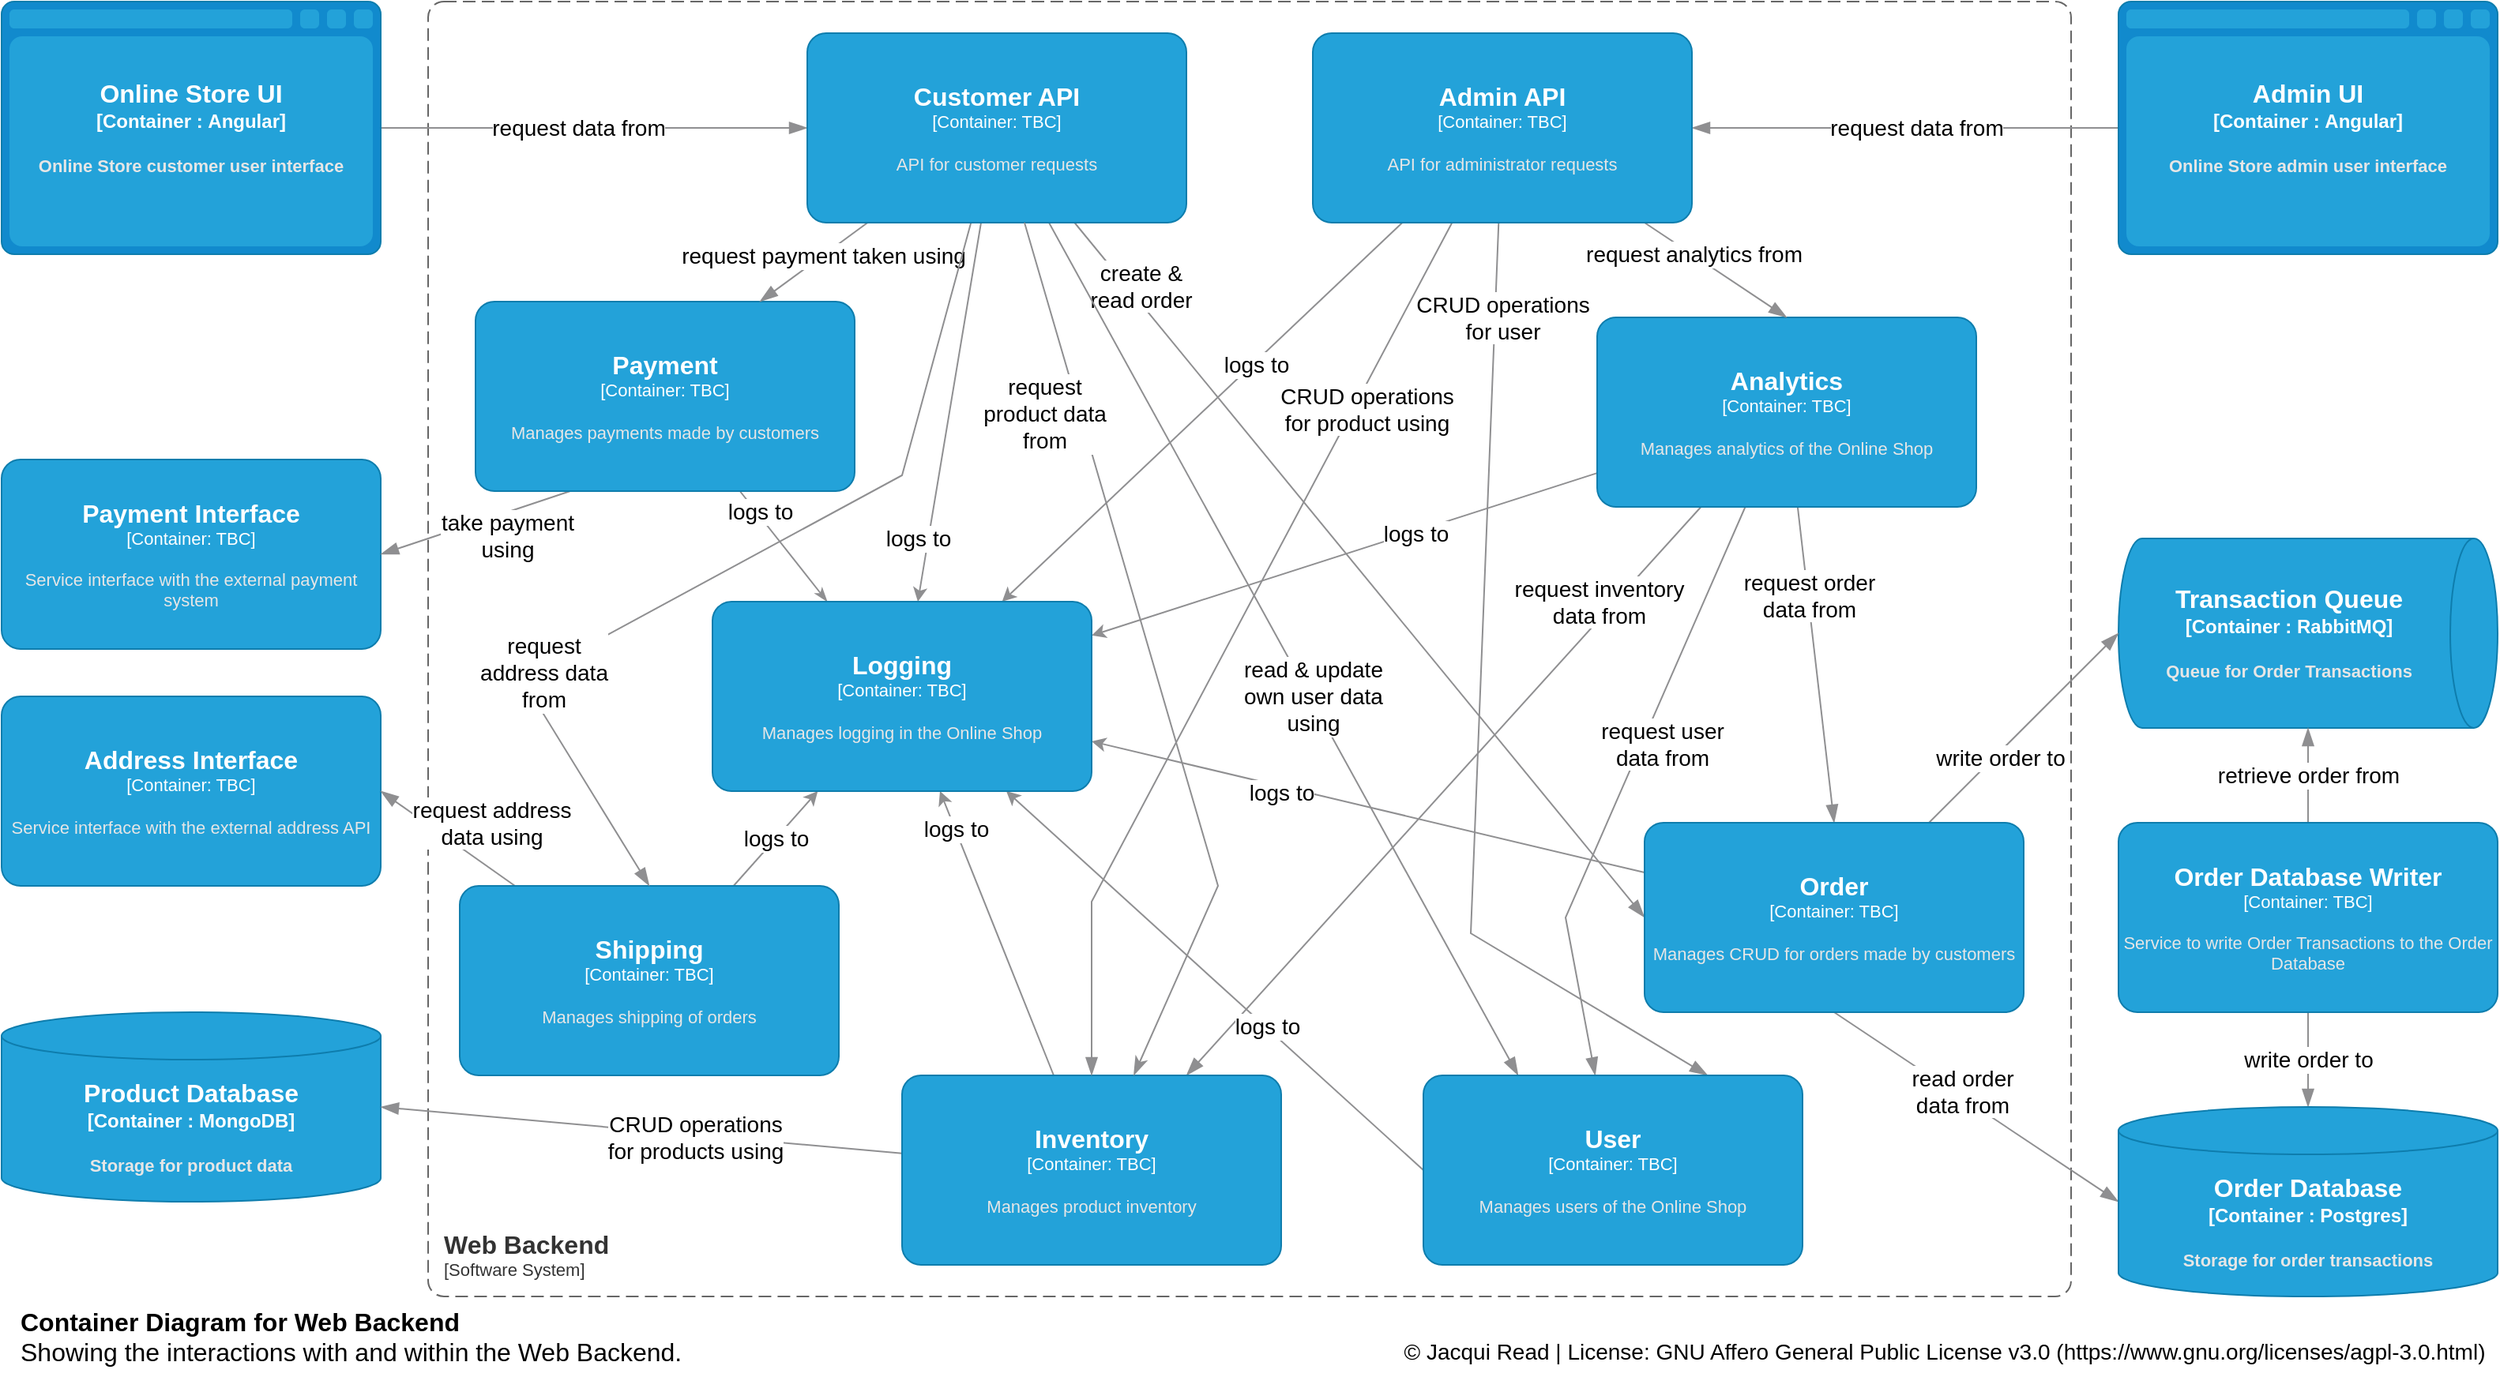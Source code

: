 <mxfile version="20.3.0" type="device"><diagram name="container - Web Backend - exercise" id="SLOW2al87qHlEmDCc-Uy"><mxGraphModel dx="2062" dy="1225" grid="1" gridSize="10" guides="1" tooltips="1" connect="1" arrows="1" fold="1" page="1" pageScale="1" pageWidth="1600" pageHeight="900" math="0" shadow="0"><root><mxCell id="LUkhbwCzKLVEFE4epUTo-0"/><mxCell id="LUkhbwCzKLVEFE4epUTo-1" parent="LUkhbwCzKLVEFE4epUTo-0"/><object placeholders="1" c4Name="Container Diagram for Web Backend" c4Type="ContainerScopeBoundary" c4Description="Showing the interactions with and within the Web Backend." label="&lt;font style=&quot;font-size: 16px&quot;&gt;&lt;b&gt;&lt;div style=&quot;text-align: left&quot;&gt;%c4Name%&lt;/div&gt;&lt;/b&gt;&lt;/font&gt;&lt;div style=&quot;text-align: left&quot;&gt;%c4Description%&lt;/div&gt;" id="LUkhbwCzKLVEFE4epUTo-2"><mxCell style="text;html=1;strokeColor=none;fillColor=none;align=left;verticalAlign=top;whiteSpace=wrap;rounded=0;metaEdit=1;allowArrows=0;resizable=1;rotatable=0;connectable=0;recursiveResize=0;expand=0;pointerEvents=0;points=[[0.25,0,0],[0.5,0,0],[0.75,0,0],[1,0.25,0],[1,0.5,0],[1,0.75,0],[0.75,1,0],[0.5,1,0],[0.25,1,0],[0,0.75,0],[0,0.5,0],[0,0.25,0]];fontSize=16;" parent="LUkhbwCzKLVEFE4epUTo-1" vertex="1"><mxGeometry x="20" y="840" width="490" height="40" as="geometry"/></mxCell></object><object placeholders="1" c4Name="Web Backend" c4Type="SystemScopeBoundary" c4Application="Software System" label="&lt;font style=&quot;font-size: 16px&quot;&gt;&lt;b&gt;&lt;div style=&quot;text-align: left&quot;&gt;%c4Name%&lt;/div&gt;&lt;/b&gt;&lt;/font&gt;&lt;div style=&quot;text-align: left&quot;&gt;[%c4Application%]&lt;/div&gt;" id="LUkhbwCzKLVEFE4epUTo-3"><mxCell style="rounded=1;fontSize=11;whiteSpace=wrap;html=1;dashed=1;arcSize=20;fillColor=none;strokeColor=#666666;fontColor=#333333;labelBackgroundColor=none;align=left;verticalAlign=bottom;labelBorderColor=none;spacingTop=0;spacing=10;dashPattern=8 4;metaEdit=1;rotatable=0;perimeter=rectanglePerimeter;noLabel=0;labelPadding=0;allowArrows=0;connectable=0;expand=0;recursiveResize=0;editable=1;pointerEvents=0;absoluteArcSize=1;points=[[0.25,0,0],[0.5,0,0],[0.75,0,0],[1,0.25,0],[1,0.5,0],[1,0.75,0],[0.75,1,0],[0.5,1,0],[0.25,1,0],[0,0.75,0],[0,0.5,0],[0,0.25,0]];" parent="LUkhbwCzKLVEFE4epUTo-1" vertex="1"><mxGeometry x="280" y="20" width="1040" height="820" as="geometry"/></mxCell></object><object placeholders="1" c4Type="Transaction Queue" c4Container="Container " c4Technology="RabbitMQ" c4Description="Queue for Order Transactions" label="&lt;font style=&quot;font-size: 16px&quot;&gt;&lt;b&gt;%c4Type%&lt;/font&gt;&lt;div&gt;[%c4Container%:&amp;nbsp;%c4Technology%]&lt;/div&gt;&lt;br&gt;&lt;div&gt;&lt;font style=&quot;font-size: 11px&quot;&gt;&lt;font color=&quot;#E6E6E6&quot;&gt;%c4Description%&lt;/font&gt;&lt;/div&gt;" id="LUkhbwCzKLVEFE4epUTo-4"><mxCell style="shape=cylinder3;size=15;direction=south;whiteSpace=wrap;html=1;boundedLbl=1;rounded=0;labelBackgroundColor=none;fillColor=#23A2D9;fontSize=12;fontColor=#ffffff;align=center;strokeColor=#0E7DAD;metaEdit=1;points=[[0.5,0,0],[1,0.25,0],[1,0.5,0],[1,0.75,0],[0.5,1,0],[0,0.75,0],[0,0.5,0],[0,0.25,0]];resizable=0;" parent="LUkhbwCzKLVEFE4epUTo-1" vertex="1"><mxGeometry x="1350" y="360" width="240" height="120" as="geometry"/></mxCell></object><mxCell id="LUkhbwCzKLVEFE4epUTo-5" style="edgeStyle=none;rounded=0;orthogonalLoop=1;jettySize=auto;html=1;entryX=0.5;entryY=0;entryDx=0;entryDy=0;entryPerimeter=0;labelBorderColor=#8F8F91;fontSize=12;fontColor=#000000;endArrow=blockThin;endFill=1;endSize=9;strokeColor=#8F8F91;" parent="LUkhbwCzKLVEFE4epUTo-1" source="LUkhbwCzKLVEFE4epUTo-9" target="LUkhbwCzKLVEFE4epUTo-58" edge="1"><mxGeometry relative="1" as="geometry"/></mxCell><mxCell id="LUkhbwCzKLVEFE4epUTo-6" value="write order to" style="edgeLabel;html=1;align=center;verticalAlign=middle;resizable=0;points=[];fontSize=14;fontColor=#000000;" parent="LUkhbwCzKLVEFE4epUTo-5" vertex="1" connectable="0"><mxGeometry x="-0.593" relative="1" as="geometry"><mxPoint y="18" as="offset"/></mxGeometry></mxCell><mxCell id="LUkhbwCzKLVEFE4epUTo-7" style="edgeStyle=none;rounded=0;orthogonalLoop=1;jettySize=auto;html=1;entryX=1;entryY=0.5;entryDx=0;entryDy=0;entryPerimeter=0;labelBorderColor=#8F8F91;fontSize=14;fontColor=#000000;endArrow=blockThin;endFill=1;endSize=9;strokeColor=#8F8F91;" parent="LUkhbwCzKLVEFE4epUTo-1" source="LUkhbwCzKLVEFE4epUTo-9" target="LUkhbwCzKLVEFE4epUTo-4" edge="1"><mxGeometry relative="1" as="geometry"/></mxCell><mxCell id="LUkhbwCzKLVEFE4epUTo-8" value="retrieve order from" style="edgeLabel;html=1;align=center;verticalAlign=middle;resizable=0;points=[];fontSize=14;fontColor=#000000;" parent="LUkhbwCzKLVEFE4epUTo-7" vertex="1" connectable="0"><mxGeometry x="-0.371" y="-1" relative="1" as="geometry"><mxPoint x="-1" y="-11" as="offset"/></mxGeometry></mxCell><object placeholders="1" c4Name="Order Database Writer" c4Type="Container" c4Technology="TBC" c4Description="Service to write Order Transactions to the Order Database" label="&lt;font style=&quot;font-size: 16px&quot;&gt;&lt;b&gt;%c4Name%&lt;/b&gt;&lt;/font&gt;&lt;div&gt;[%c4Type%: %c4Technology%]&lt;/div&gt;&lt;br&gt;&lt;div&gt;&lt;font style=&quot;font-size: 11px&quot;&gt;&lt;font color=&quot;#E6E6E6&quot;&gt;%c4Description%&lt;/font&gt;&lt;/div&gt;" id="LUkhbwCzKLVEFE4epUTo-9"><mxCell style="rounded=1;whiteSpace=wrap;html=1;fontSize=11;labelBackgroundColor=none;fillColor=#23A2D9;fontColor=#ffffff;align=center;arcSize=10;strokeColor=#0E7DAD;metaEdit=1;resizable=0;points=[[0.25,0,0],[0.5,0,0],[0.75,0,0],[1,0.25,0],[1,0.5,0],[1,0.75,0],[0.75,1,0],[0.5,1,0],[0.25,1,0],[0,0.75,0],[0,0.5,0],[0,0.25,0]];" parent="LUkhbwCzKLVEFE4epUTo-1" vertex="1"><mxGeometry x="1350" y="540" width="240" height="120" as="geometry"/></mxCell></object><object placeholders="1" c4Type="Product Database" c4Container="Container " c4Technology="MongoDB" c4Description="Storage for product data" label="&lt;font style=&quot;font-size: 16px&quot;&gt;&lt;b&gt;%c4Type%&lt;/font&gt;&lt;div&gt;[%c4Container%:&amp;nbsp;%c4Technology%]&lt;/div&gt;&lt;br&gt;&lt;div&gt;&lt;font style=&quot;font-size: 11px&quot;&gt;&lt;font color=&quot;#E6E6E6&quot;&gt;%c4Description%&lt;/font&gt;&lt;/div&gt;" id="LUkhbwCzKLVEFE4epUTo-10"><mxCell style="shape=cylinder3;size=15;whiteSpace=wrap;html=1;boundedLbl=1;rounded=0;labelBackgroundColor=none;fillColor=#23A2D9;fontSize=12;fontColor=#ffffff;align=center;strokeColor=#0E7DAD;metaEdit=1;points=[[0.5,0,0],[1,0.25,0],[1,0.5,0],[1,0.75,0],[0.5,1,0],[0,0.75,0],[0,0.5,0],[0,0.25,0]];resizable=0;" parent="LUkhbwCzKLVEFE4epUTo-1" vertex="1"><mxGeometry x="10" y="660" width="240" height="120" as="geometry"/></mxCell></object><object placeholders="1" c4Name="Payment Interface" c4Type="Container" c4Technology="TBC" c4Description="Service interface with the external payment system" label="&lt;font style=&quot;font-size: 16px&quot;&gt;&lt;b&gt;%c4Name%&lt;/b&gt;&lt;/font&gt;&lt;div&gt;[%c4Type%: %c4Technology%]&lt;/div&gt;&lt;br&gt;&lt;div&gt;&lt;font style=&quot;font-size: 11px&quot;&gt;&lt;font color=&quot;#E6E6E6&quot;&gt;%c4Description%&lt;/font&gt;&lt;/div&gt;" id="LUkhbwCzKLVEFE4epUTo-11"><mxCell style="rounded=1;whiteSpace=wrap;html=1;fontSize=11;labelBackgroundColor=none;fillColor=#23A2D9;fontColor=#ffffff;align=center;arcSize=10;strokeColor=#0E7DAD;metaEdit=1;resizable=0;points=[[0.25,0,0],[0.5,0,0],[0.75,0,0],[1,0.25,0],[1,0.5,0],[1,0.75,0],[0.75,1,0],[0.5,1,0],[0.25,1,0],[0,0.75,0],[0,0.5,0],[0,0.25,0]];" parent="LUkhbwCzKLVEFE4epUTo-1" vertex="1"><mxGeometry x="10" y="310" width="240" height="120" as="geometry"/></mxCell></object><mxCell id="LUkhbwCzKLVEFE4epUTo-12" style="rounded=0;orthogonalLoop=1;jettySize=auto;html=1;entryX=0;entryY=0.5;entryDx=0;entryDy=0;entryPerimeter=0;labelBorderColor=#8F8F91;fontSize=12;fontColor=#000000;endArrow=blockThin;endFill=1;endSize=9;strokeColor=#8F8F91;" parent="LUkhbwCzKLVEFE4epUTo-1" source="LUkhbwCzKLVEFE4epUTo-14" target="LUkhbwCzKLVEFE4epUTo-45" edge="1"><mxGeometry relative="1" as="geometry"/></mxCell><mxCell id="LUkhbwCzKLVEFE4epUTo-13" value="request data from" style="edgeLabel;html=1;align=center;verticalAlign=middle;resizable=0;points=[];fontSize=14;fontColor=#000000;" parent="LUkhbwCzKLVEFE4epUTo-12" vertex="1" connectable="0"><mxGeometry x="-0.528" relative="1" as="geometry"><mxPoint x="61" as="offset"/></mxGeometry></mxCell><object placeholders="1" c4Type="Online Store UI" c4Container="Container " c4Technology="Angular" c4Description="Online Store customer user interface" label="&lt;font style=&quot;font-size: 16px&quot;&gt;&lt;b&gt;%c4Type%&lt;/font&gt;&lt;div&gt;[%c4Container%:&amp;nbsp;%c4Technology%]&lt;/div&gt;&lt;br&gt;&lt;div&gt;&lt;font style=&quot;font-size: 11px&quot;&gt;&lt;font color=&quot;#E6E6E6&quot;&gt;%c4Description%&lt;/font&gt;&lt;/div&gt;" id="LUkhbwCzKLVEFE4epUTo-14"><mxCell style="shape=mxgraph.c4.webBrowserContainer;whiteSpace=wrap;html=1;boundedLbl=1;rounded=0;labelBackgroundColor=none;fillColor=#118ACD;fontSize=12;fontColor=#ffffff;align=center;strokeColor=#0E7DAD;metaEdit=1;points=[[0.5,0,0],[1,0.25,0],[1,0.5,0],[1,0.75,0],[0.5,1,0],[0,0.75,0],[0,0.5,0],[0,0.25,0]];resizable=0;" parent="LUkhbwCzKLVEFE4epUTo-1" vertex="1"><mxGeometry x="10" y="20" width="240" height="160" as="geometry"/></mxCell></object><mxCell id="LUkhbwCzKLVEFE4epUTo-15" style="rounded=0;orthogonalLoop=1;jettySize=auto;html=1;entryX=1;entryY=0.5;entryDx=0;entryDy=0;entryPerimeter=0;labelBorderColor=#8F8F91;fontSize=12;fontColor=#000000;endArrow=blockThin;endFill=1;endSize=9;strokeColor=#8F8F91;" parent="LUkhbwCzKLVEFE4epUTo-1" source="LUkhbwCzKLVEFE4epUTo-17" target="LUkhbwCzKLVEFE4epUTo-52" edge="1"><mxGeometry relative="1" as="geometry"/></mxCell><mxCell id="LUkhbwCzKLVEFE4epUTo-16" value="request data from" style="edgeLabel;html=1;align=center;verticalAlign=middle;resizable=0;points=[];fontSize=14;fontColor=#000000;" parent="LUkhbwCzKLVEFE4epUTo-15" vertex="1" connectable="0"><mxGeometry x="0.453" relative="1" as="geometry"><mxPoint x="68" as="offset"/></mxGeometry></mxCell><object placeholders="1" c4Type="Admin UI" c4Container="Container " c4Technology="Angular" c4Description="Online Store admin user interface" label="&lt;font style=&quot;font-size: 16px&quot;&gt;&lt;b&gt;%c4Type%&lt;/font&gt;&lt;div&gt;[%c4Container%:&amp;nbsp;%c4Technology%]&lt;/div&gt;&lt;br&gt;&lt;div&gt;&lt;font style=&quot;font-size: 11px&quot;&gt;&lt;font color=&quot;#E6E6E6&quot;&gt;%c4Description%&lt;/font&gt;&lt;/div&gt;" id="LUkhbwCzKLVEFE4epUTo-17"><mxCell style="shape=mxgraph.c4.webBrowserContainer;whiteSpace=wrap;html=1;boundedLbl=1;rounded=0;labelBackgroundColor=none;fillColor=#118ACD;fontSize=12;fontColor=#ffffff;align=center;strokeColor=#0E7DAD;metaEdit=1;points=[[0.5,0,0],[1,0.25,0],[1,0.5,0],[1,0.75,0],[0.5,1,0],[0,0.75,0],[0,0.5,0],[0,0.25,0]];resizable=0;" parent="LUkhbwCzKLVEFE4epUTo-1" vertex="1"><mxGeometry x="1350" y="20" width="240" height="160" as="geometry"/></mxCell></object><object placeholders="1" c4Name="Address Interface" c4Type="Container" c4Technology="TBC" c4Description="Service interface with the external address API" label="&lt;font style=&quot;font-size: 16px&quot;&gt;&lt;b&gt;%c4Name%&lt;/b&gt;&lt;/font&gt;&lt;div&gt;[%c4Type%: %c4Technology%]&lt;/div&gt;&lt;br&gt;&lt;div&gt;&lt;font style=&quot;font-size: 11px&quot;&gt;&lt;font color=&quot;#E6E6E6&quot;&gt;%c4Description%&lt;/font&gt;&lt;/div&gt;" id="LUkhbwCzKLVEFE4epUTo-18"><mxCell style="rounded=1;whiteSpace=wrap;html=1;fontSize=11;labelBackgroundColor=none;fillColor=#23A2D9;fontColor=#ffffff;align=center;arcSize=10;strokeColor=#0E7DAD;metaEdit=1;resizable=0;points=[[0.25,0,0],[0.5,0,0],[0.75,0,0],[1,0.25,0],[1,0.5,0],[1,0.75,0],[0.75,1,0],[0.5,1,0],[0.25,1,0],[0,0.75,0],[0,0.5,0],[0,0.25,0]];" parent="LUkhbwCzKLVEFE4epUTo-1" vertex="1"><mxGeometry x="10" y="460" width="240" height="120" as="geometry"/></mxCell></object><mxCell id="LUkhbwCzKLVEFE4epUTo-19" style="rounded=0;orthogonalLoop=1;jettySize=auto;html=1;entryX=1;entryY=0.5;entryDx=0;entryDy=0;entryPerimeter=0;labelBorderColor=#8F8F91;fontSize=12;fontColor=#000000;endArrow=blockThin;endFill=1;endSize=9;strokeColor=#8F8F91;exitX=0.25;exitY=1;exitDx=0;exitDy=0;exitPerimeter=0;" parent="LUkhbwCzKLVEFE4epUTo-1" source="LUkhbwCzKLVEFE4epUTo-21" target="LUkhbwCzKLVEFE4epUTo-11" edge="1"><mxGeometry relative="1" as="geometry"/></mxCell><mxCell id="LUkhbwCzKLVEFE4epUTo-20" value="take payment&lt;br&gt;using" style="edgeLabel;html=1;align=center;verticalAlign=middle;resizable=0;points=[];fontSize=14;fontColor=#000000;" parent="LUkhbwCzKLVEFE4epUTo-19" vertex="1" connectable="0"><mxGeometry x="0.36" y="-3" relative="1" as="geometry"><mxPoint x="42" y="3" as="offset"/></mxGeometry></mxCell><mxCell id="4zp_-W0TGfb5VpbpqAYF-19" style="edgeStyle=none;rounded=0;orthogonalLoop=1;jettySize=auto;html=1;strokeColor=#8F8F91;fontSize=14;endArrow=classicThin;endFill=1;" parent="LUkhbwCzKLVEFE4epUTo-1" source="LUkhbwCzKLVEFE4epUTo-21" target="4zp_-W0TGfb5VpbpqAYF-0" edge="1"><mxGeometry relative="1" as="geometry"/></mxCell><mxCell id="4zp_-W0TGfb5VpbpqAYF-20" value="logs to" style="edgeLabel;html=1;align=center;verticalAlign=middle;resizable=0;points=[];fontSize=14;" parent="4zp_-W0TGfb5VpbpqAYF-19" vertex="1" connectable="0"><mxGeometry x="-0.596" y="2" relative="1" as="geometry"><mxPoint as="offset"/></mxGeometry></mxCell><object placeholders="1" c4Name="Payment" c4Type="Container" c4Technology="TBC" c4Description="Manages payments made by customers" label="&lt;font style=&quot;font-size: 16px&quot;&gt;&lt;b&gt;%c4Name%&lt;/b&gt;&lt;/font&gt;&lt;div&gt;[%c4Type%: %c4Technology%]&lt;/div&gt;&lt;br&gt;&lt;div&gt;&lt;font style=&quot;font-size: 11px&quot;&gt;&lt;font color=&quot;#E6E6E6&quot;&gt;%c4Description%&lt;/font&gt;&lt;/div&gt;" id="LUkhbwCzKLVEFE4epUTo-21"><mxCell style="rounded=1;whiteSpace=wrap;html=1;fontSize=11;labelBackgroundColor=none;fillColor=#23A2D9;fontColor=#ffffff;align=center;arcSize=10;strokeColor=#0E7DAD;metaEdit=1;resizable=0;points=[[0.25,0,0],[0.5,0,0],[0.75,0,0],[1,0.25,0],[1,0.5,0],[1,0.75,0],[0.75,1,0],[0.5,1,0],[0.25,1,0],[0,0.75,0],[0,0.5,0],[0,0.25,0]];" parent="LUkhbwCzKLVEFE4epUTo-1" vertex="1"><mxGeometry x="310" y="210" width="240" height="120" as="geometry"/></mxCell></object><mxCell id="LUkhbwCzKLVEFE4epUTo-22" style="rounded=0;orthogonalLoop=1;jettySize=auto;html=1;entryX=1;entryY=0.5;entryDx=0;entryDy=0;entryPerimeter=0;labelBorderColor=#8F8F91;fontSize=12;fontColor=#000000;endArrow=blockThin;endFill=1;endSize=9;strokeColor=#8F8F91;" parent="LUkhbwCzKLVEFE4epUTo-1" source="LUkhbwCzKLVEFE4epUTo-24" target="LUkhbwCzKLVEFE4epUTo-18" edge="1"><mxGeometry relative="1" as="geometry"/></mxCell><mxCell id="LUkhbwCzKLVEFE4epUTo-23" value="request address&lt;br&gt;data using" style="edgeLabel;html=1;align=center;verticalAlign=middle;resizable=0;points=[];fontSize=14;fontColor=#000000;" parent="LUkhbwCzKLVEFE4epUTo-22" vertex="1" connectable="0"><mxGeometry x="0.36" y="-1" relative="1" as="geometry"><mxPoint x="42" y="1" as="offset"/></mxGeometry></mxCell><mxCell id="4zp_-W0TGfb5VpbpqAYF-5" style="edgeStyle=none;rounded=0;orthogonalLoop=1;jettySize=auto;html=1;strokeColor=#8F8F91;fontSize=14;" parent="LUkhbwCzKLVEFE4epUTo-1" source="LUkhbwCzKLVEFE4epUTo-24" target="4zp_-W0TGfb5VpbpqAYF-0" edge="1"><mxGeometry relative="1" as="geometry"/></mxCell><mxCell id="4zp_-W0TGfb5VpbpqAYF-18" value="logs to" style="edgeLabel;html=1;align=center;verticalAlign=middle;resizable=0;points=[];fontSize=14;" parent="4zp_-W0TGfb5VpbpqAYF-5" vertex="1" connectable="0"><mxGeometry x="0.528" y="-1" relative="1" as="geometry"><mxPoint x="-15" y="15" as="offset"/></mxGeometry></mxCell><object placeholders="1" c4Name="Shipping" c4Type="Container" c4Technology="TBC" c4Description="Manages shipping of orders" label="&lt;font style=&quot;font-size: 16px&quot;&gt;&lt;b&gt;%c4Name%&lt;/b&gt;&lt;/font&gt;&lt;div&gt;[%c4Type%: %c4Technology%]&lt;/div&gt;&lt;br&gt;&lt;div&gt;&lt;font style=&quot;font-size: 11px&quot;&gt;&lt;font color=&quot;#E6E6E6&quot;&gt;%c4Description%&lt;/font&gt;&lt;/div&gt;" id="LUkhbwCzKLVEFE4epUTo-24"><mxCell style="rounded=1;whiteSpace=wrap;html=1;fontSize=11;labelBackgroundColor=none;fillColor=#23A2D9;fontColor=#ffffff;align=center;arcSize=10;strokeColor=#0E7DAD;metaEdit=1;resizable=0;points=[[0.25,0,0],[0.5,0,0],[0.75,0,0],[1,0.25,0],[1,0.5,0],[1,0.75,0],[0.75,1,0],[0.5,1,0],[0.25,1,0],[0,0.75,0],[0,0.5,0],[0,0.25,0]];" parent="LUkhbwCzKLVEFE4epUTo-1" vertex="1"><mxGeometry x="300" y="580" width="240" height="120" as="geometry"/></mxCell></object><mxCell id="LUkhbwCzKLVEFE4epUTo-25" style="edgeStyle=none;rounded=0;orthogonalLoop=1;jettySize=auto;html=1;entryX=0.5;entryY=0;entryDx=0;entryDy=0;entryPerimeter=0;labelBorderColor=#8F8F91;fontSize=12;fontColor=#000000;endArrow=blockThin;endFill=1;endSize=9;strokeColor=#8F8F91;" parent="LUkhbwCzKLVEFE4epUTo-1" source="LUkhbwCzKLVEFE4epUTo-31" target="LUkhbwCzKLVEFE4epUTo-57" edge="1"><mxGeometry relative="1" as="geometry"/></mxCell><mxCell id="LUkhbwCzKLVEFE4epUTo-26" value="request order&lt;br&gt;data from" style="edgeLabel;html=1;align=center;verticalAlign=middle;resizable=0;points=[];fontSize=14;fontColor=#000000;" parent="LUkhbwCzKLVEFE4epUTo-25" vertex="1" connectable="0"><mxGeometry x="-0.443" relative="1" as="geometry"><mxPoint as="offset"/></mxGeometry></mxCell><mxCell id="LUkhbwCzKLVEFE4epUTo-27" style="edgeStyle=none;rounded=0;orthogonalLoop=1;jettySize=auto;html=1;entryX=0.75;entryY=0;entryDx=0;entryDy=0;entryPerimeter=0;labelBorderColor=#8F8F91;fontSize=12;fontColor=#000000;endArrow=blockThin;endFill=1;endSize=9;strokeColor=#8F8F91;" parent="LUkhbwCzKLVEFE4epUTo-1" source="LUkhbwCzKLVEFE4epUTo-31" target="LUkhbwCzKLVEFE4epUTo-34" edge="1"><mxGeometry relative="1" as="geometry"/></mxCell><mxCell id="LUkhbwCzKLVEFE4epUTo-28" value="request inventory&lt;br&gt;data from" style="edgeLabel;html=1;align=center;verticalAlign=middle;resizable=0;points=[];fontSize=14;fontColor=#000000;" parent="LUkhbwCzKLVEFE4epUTo-27" vertex="1" connectable="0"><mxGeometry x="-0.317" relative="1" as="geometry"><mxPoint x="46" y="-63" as="offset"/></mxGeometry></mxCell><mxCell id="LUkhbwCzKLVEFE4epUTo-29" style="edgeStyle=none;rounded=0;orthogonalLoop=1;jettySize=auto;html=1;labelBorderColor=#8F8F91;fontSize=12;fontColor=#000000;endArrow=blockThin;endFill=1;endSize=9;strokeColor=#8F8F91;" parent="LUkhbwCzKLVEFE4epUTo-1" source="LUkhbwCzKLVEFE4epUTo-31" target="LUkhbwCzKLVEFE4epUTo-59" edge="1"><mxGeometry relative="1" as="geometry"><Array as="points"><mxPoint x="1000" y="600"/></Array></mxGeometry></mxCell><mxCell id="LUkhbwCzKLVEFE4epUTo-30" value="request user&lt;br&gt;data from" style="edgeLabel;html=1;align=center;verticalAlign=middle;resizable=0;points=[];fontSize=14;fontColor=#000000;" parent="LUkhbwCzKLVEFE4epUTo-29" vertex="1" connectable="0"><mxGeometry x="-0.177" y="-2" relative="1" as="geometry"><mxPoint x="12" y="5" as="offset"/></mxGeometry></mxCell><mxCell id="4zp_-W0TGfb5VpbpqAYF-13" style="edgeStyle=none;rounded=0;orthogonalLoop=1;jettySize=auto;html=1;strokeColor=#8F8F91;fontSize=14;" parent="LUkhbwCzKLVEFE4epUTo-1" source="LUkhbwCzKLVEFE4epUTo-31" target="4zp_-W0TGfb5VpbpqAYF-0" edge="1"><mxGeometry relative="1" as="geometry"/></mxCell><mxCell id="4zp_-W0TGfb5VpbpqAYF-14" value="logs to" style="edgeLabel;html=1;align=center;verticalAlign=middle;resizable=0;points=[];fontSize=14;" parent="4zp_-W0TGfb5VpbpqAYF-13" vertex="1" connectable="0"><mxGeometry x="-0.278" y="1" relative="1" as="geometry"><mxPoint as="offset"/></mxGeometry></mxCell><object placeholders="1" c4Name="Analytics" c4Type="Container" c4Technology="TBC" c4Description="Manages analytics of the Online Shop" label="&lt;font style=&quot;font-size: 16px&quot;&gt;&lt;b&gt;%c4Name%&lt;/b&gt;&lt;/font&gt;&lt;div&gt;[%c4Type%: %c4Technology%]&lt;/div&gt;&lt;br&gt;&lt;div&gt;&lt;font style=&quot;font-size: 11px&quot;&gt;&lt;font color=&quot;#E6E6E6&quot;&gt;%c4Description%&lt;/font&gt;&lt;/div&gt;" id="LUkhbwCzKLVEFE4epUTo-31"><mxCell style="rounded=1;whiteSpace=wrap;html=1;fontSize=11;labelBackgroundColor=none;fillColor=#23A2D9;fontColor=#ffffff;align=center;arcSize=10;strokeColor=#0E7DAD;metaEdit=1;resizable=0;points=[[0.25,0,0],[0.5,0,0],[0.75,0,0],[1,0.25,0],[1,0.5,0],[1,0.75,0],[0.75,1,0],[0.5,1,0],[0.25,1,0],[0,0.75,0],[0,0.5,0],[0,0.25,0]];" parent="LUkhbwCzKLVEFE4epUTo-1" vertex="1"><mxGeometry x="1020" y="220" width="240" height="120" as="geometry"/></mxCell></object><mxCell id="LUkhbwCzKLVEFE4epUTo-32" style="edgeStyle=none;rounded=0;orthogonalLoop=1;jettySize=auto;html=1;entryX=1;entryY=0.5;entryDx=0;entryDy=0;entryPerimeter=0;labelBorderColor=#8F8F91;fontSize=12;fontColor=#000000;endArrow=blockThin;endFill=1;endSize=9;strokeColor=#8F8F91;" parent="LUkhbwCzKLVEFE4epUTo-1" source="LUkhbwCzKLVEFE4epUTo-34" target="LUkhbwCzKLVEFE4epUTo-10" edge="1"><mxGeometry relative="1" as="geometry"/></mxCell><mxCell id="LUkhbwCzKLVEFE4epUTo-33" value="CRUD operations&lt;br&gt;for products using" style="edgeLabel;html=1;align=center;verticalAlign=middle;resizable=0;points=[];fontSize=14;fontColor=#000000;" parent="LUkhbwCzKLVEFE4epUTo-32" vertex="1" connectable="0"><mxGeometry x="-0.253" y="-2" relative="1" as="geometry"><mxPoint x="-8" y="2" as="offset"/></mxGeometry></mxCell><mxCell id="4zp_-W0TGfb5VpbpqAYF-7" style="edgeStyle=none;rounded=0;orthogonalLoop=1;jettySize=auto;html=1;strokeColor=#8F8F91;fontSize=14;" parent="LUkhbwCzKLVEFE4epUTo-1" source="LUkhbwCzKLVEFE4epUTo-34" target="4zp_-W0TGfb5VpbpqAYF-0" edge="1"><mxGeometry relative="1" as="geometry"/></mxCell><mxCell id="4zp_-W0TGfb5VpbpqAYF-8" value="logs to" style="edgeLabel;html=1;align=center;verticalAlign=middle;resizable=0;points=[];fontSize=14;" parent="4zp_-W0TGfb5VpbpqAYF-7" vertex="1" connectable="0"><mxGeometry x="0.73" y="-1" relative="1" as="geometry"><mxPoint x="-1" as="offset"/></mxGeometry></mxCell><object placeholders="1" c4Name="Inventory" c4Type="Container" c4Technology="TBC" c4Description="Manages product inventory" label="&lt;font style=&quot;font-size: 16px&quot;&gt;&lt;b&gt;%c4Name%&lt;/b&gt;&lt;/font&gt;&lt;div&gt;[%c4Type%: %c4Technology%]&lt;/div&gt;&lt;br&gt;&lt;div&gt;&lt;font style=&quot;font-size: 11px&quot;&gt;&lt;font color=&quot;#E6E6E6&quot;&gt;%c4Description%&lt;/font&gt;&lt;/div&gt;" id="LUkhbwCzKLVEFE4epUTo-34"><mxCell style="rounded=1;whiteSpace=wrap;html=1;fontSize=11;labelBackgroundColor=none;fillColor=#23A2D9;fontColor=#ffffff;align=center;arcSize=10;strokeColor=#0E7DAD;metaEdit=1;resizable=0;points=[[0.25,0,0],[0.5,0,0],[0.75,0,0],[1,0.25,0],[1,0.5,0],[1,0.75,0],[0.75,1,0],[0.5,1,0],[0.25,1,0],[0,0.75,0],[0,0.5,0],[0,0.25,0]];" parent="LUkhbwCzKLVEFE4epUTo-1" vertex="1"><mxGeometry x="580" y="700" width="240" height="120" as="geometry"/></mxCell></object><mxCell id="LUkhbwCzKLVEFE4epUTo-35" style="edgeStyle=none;rounded=0;orthogonalLoop=1;jettySize=auto;html=1;entryX=0;entryY=0.5;entryDx=0;entryDy=0;entryPerimeter=0;labelBorderColor=#8F8F91;fontSize=12;fontColor=#000000;endArrow=blockThin;endFill=1;endSize=9;strokeColor=#8F8F91;" parent="LUkhbwCzKLVEFE4epUTo-1" source="LUkhbwCzKLVEFE4epUTo-45" target="LUkhbwCzKLVEFE4epUTo-57" edge="1"><mxGeometry relative="1" as="geometry"/></mxCell><mxCell id="LUkhbwCzKLVEFE4epUTo-36" value="create &amp;amp;&lt;br&gt;read order" style="edgeLabel;html=1;align=center;verticalAlign=middle;resizable=0;points=[];fontSize=14;fontColor=#000000;" parent="LUkhbwCzKLVEFE4epUTo-35" vertex="1" connectable="0"><mxGeometry x="-0.29" relative="1" as="geometry"><mxPoint x="-87" y="-116" as="offset"/></mxGeometry></mxCell><mxCell id="LUkhbwCzKLVEFE4epUTo-37" style="edgeStyle=none;rounded=0;orthogonalLoop=1;jettySize=auto;html=1;entryX=0.75;entryY=0;entryDx=0;entryDy=0;entryPerimeter=0;labelBorderColor=#8F8F91;fontSize=12;fontColor=#000000;endArrow=blockThin;endFill=1;endSize=9;strokeColor=#8F8F91;" parent="LUkhbwCzKLVEFE4epUTo-1" source="LUkhbwCzKLVEFE4epUTo-45" target="LUkhbwCzKLVEFE4epUTo-21" edge="1"><mxGeometry relative="1" as="geometry"/></mxCell><mxCell id="LUkhbwCzKLVEFE4epUTo-38" value="request&amp;nbsp;payment&amp;nbsp;taken using" style="edgeLabel;html=1;align=center;verticalAlign=middle;resizable=0;points=[];fontSize=14;fontColor=#000000;" parent="LUkhbwCzKLVEFE4epUTo-37" vertex="1" connectable="0"><mxGeometry x="-0.389" y="-1" relative="1" as="geometry"><mxPoint x="-7" y="6" as="offset"/></mxGeometry></mxCell><mxCell id="LUkhbwCzKLVEFE4epUTo-39" style="edgeStyle=none;rounded=0;orthogonalLoop=1;jettySize=auto;html=1;entryX=0.5;entryY=0;entryDx=0;entryDy=0;entryPerimeter=0;labelBorderColor=#8F8F91;fontSize=12;fontColor=#000000;endArrow=blockThin;endFill=1;endSize=9;strokeColor=#8F8F91;" parent="LUkhbwCzKLVEFE4epUTo-1" source="LUkhbwCzKLVEFE4epUTo-45" target="LUkhbwCzKLVEFE4epUTo-24" edge="1"><mxGeometry relative="1" as="geometry"><Array as="points"><mxPoint x="580" y="320"/><mxPoint x="340" y="450"/></Array></mxGeometry></mxCell><mxCell id="LUkhbwCzKLVEFE4epUTo-40" value="request&lt;br&gt;address data&lt;br&gt;from" style="edgeLabel;html=1;align=center;verticalAlign=middle;resizable=0;points=[];fontSize=14;fontColor=#000000;" parent="LUkhbwCzKLVEFE4epUTo-39" vertex="1" connectable="0"><mxGeometry x="0.437" y="1" relative="1" as="geometry"><mxPoint as="offset"/></mxGeometry></mxCell><mxCell id="LUkhbwCzKLVEFE4epUTo-41" style="edgeStyle=none;rounded=0;orthogonalLoop=1;jettySize=auto;html=1;entryX=0.25;entryY=0;entryDx=0;entryDy=0;entryPerimeter=0;labelBorderColor=#8F8F91;fontSize=12;fontColor=#000000;endArrow=blockThin;endFill=1;endSize=9;strokeColor=#8F8F91;" parent="LUkhbwCzKLVEFE4epUTo-1" source="LUkhbwCzKLVEFE4epUTo-45" target="LUkhbwCzKLVEFE4epUTo-59" edge="1"><mxGeometry relative="1" as="geometry"/></mxCell><mxCell id="LUkhbwCzKLVEFE4epUTo-42" value="read &amp;amp; update&lt;br&gt;own user data&lt;br&gt;using" style="edgeLabel;html=1;align=center;verticalAlign=middle;resizable=0;points=[];fontSize=14;fontColor=#000000;" parent="LUkhbwCzKLVEFE4epUTo-41" vertex="1" connectable="0"><mxGeometry x="-0.432" y="1" relative="1" as="geometry"><mxPoint x="82" y="147" as="offset"/></mxGeometry></mxCell><mxCell id="4zp_-W0TGfb5VpbpqAYF-3" style="edgeStyle=none;rounded=0;orthogonalLoop=1;jettySize=auto;html=1;strokeColor=#8F8F91;fontSize=14;" parent="LUkhbwCzKLVEFE4epUTo-1" source="LUkhbwCzKLVEFE4epUTo-45" target="4zp_-W0TGfb5VpbpqAYF-0" edge="1"><mxGeometry relative="1" as="geometry"/></mxCell><mxCell id="4zp_-W0TGfb5VpbpqAYF-4" value="logs to" style="edgeLabel;html=1;align=center;verticalAlign=middle;resizable=0;points=[];fontSize=14;" parent="4zp_-W0TGfb5VpbpqAYF-3" vertex="1" connectable="0"><mxGeometry x="-0.294" relative="1" as="geometry"><mxPoint x="-26" y="115" as="offset"/></mxGeometry></mxCell><object placeholders="1" c4Name="Customer API" c4Type="Container" c4Technology="TBC" c4Description="API for customer requests" label="&lt;font style=&quot;font-size: 16px&quot;&gt;&lt;b&gt;%c4Name%&lt;/b&gt;&lt;/font&gt;&lt;div&gt;[%c4Type%: %c4Technology%]&lt;/div&gt;&lt;br&gt;&lt;div&gt;&lt;font style=&quot;font-size: 11px&quot;&gt;&lt;font color=&quot;#E6E6E6&quot;&gt;%c4Description%&lt;/font&gt;&lt;/div&gt;" id="LUkhbwCzKLVEFE4epUTo-45"><mxCell style="rounded=1;whiteSpace=wrap;html=1;fontSize=11;labelBackgroundColor=none;fillColor=#23A2D9;fontColor=#ffffff;align=center;arcSize=10;strokeColor=#0E7DAD;metaEdit=1;resizable=0;points=[[0.25,0,0],[0.5,0,0],[0.75,0,0],[1,0.25,0],[1,0.5,0],[1,0.75,0],[0.75,1,0],[0.5,1,0],[0.25,1,0],[0,0.75,0],[0,0.5,0],[0,0.25,0]];" parent="LUkhbwCzKLVEFE4epUTo-1" vertex="1"><mxGeometry x="520" y="40" width="240" height="120" as="geometry"/></mxCell></object><mxCell id="LUkhbwCzKLVEFE4epUTo-46" style="rounded=0;orthogonalLoop=1;jettySize=auto;html=1;entryX=0.5;entryY=0;entryDx=0;entryDy=0;entryPerimeter=0;labelBorderColor=#8F8F91;fontSize=12;fontColor=#000000;endArrow=blockThin;endFill=1;endSize=9;strokeColor=#8F8F91;" parent="LUkhbwCzKLVEFE4epUTo-1" source="LUkhbwCzKLVEFE4epUTo-52" target="LUkhbwCzKLVEFE4epUTo-31" edge="1"><mxGeometry relative="1" as="geometry"/></mxCell><mxCell id="LUkhbwCzKLVEFE4epUTo-47" value="request analytics from" style="edgeLabel;html=1;align=center;verticalAlign=middle;resizable=0;points=[];fontSize=14;fontColor=#000000;" parent="LUkhbwCzKLVEFE4epUTo-46" vertex="1" connectable="0"><mxGeometry x="-0.313" y="1" relative="1" as="geometry"><mxPoint x="-1" as="offset"/></mxGeometry></mxCell><mxCell id="LUkhbwCzKLVEFE4epUTo-48" style="edgeStyle=none;rounded=0;orthogonalLoop=1;jettySize=auto;html=1;entryX=0.5;entryY=0;entryDx=0;entryDy=0;entryPerimeter=0;labelBorderColor=#8F8F91;fontSize=12;fontColor=#000000;endArrow=blockThin;endFill=1;endSize=9;strokeColor=#8F8F91;" parent="LUkhbwCzKLVEFE4epUTo-1" source="LUkhbwCzKLVEFE4epUTo-52" target="LUkhbwCzKLVEFE4epUTo-34" edge="1"><mxGeometry relative="1" as="geometry"><Array as="points"><mxPoint x="700" y="590"/></Array></mxGeometry></mxCell><mxCell id="LUkhbwCzKLVEFE4epUTo-49" value="CRUD operations&lt;br&gt;for product using" style="edgeLabel;html=1;align=center;verticalAlign=middle;resizable=0;points=[];fontSize=14;fontColor=#000000;" parent="LUkhbwCzKLVEFE4epUTo-48" vertex="1" connectable="0"><mxGeometry x="-0.665" y="-2" relative="1" as="geometry"><mxPoint x="-6" y="30" as="offset"/></mxGeometry></mxCell><mxCell id="LUkhbwCzKLVEFE4epUTo-50" style="edgeStyle=none;rounded=0;orthogonalLoop=1;jettySize=auto;html=1;entryX=0.75;entryY=0;entryDx=0;entryDy=0;entryPerimeter=0;labelBorderColor=#8F8F91;fontSize=12;fontColor=#000000;endArrow=blockThin;endFill=1;endSize=9;strokeColor=#8F8F91;" parent="LUkhbwCzKLVEFE4epUTo-1" source="LUkhbwCzKLVEFE4epUTo-52" target="LUkhbwCzKLVEFE4epUTo-59" edge="1"><mxGeometry relative="1" as="geometry"><Array as="points"><mxPoint x="940" y="610"/></Array></mxGeometry></mxCell><mxCell id="LUkhbwCzKLVEFE4epUTo-51" value="CRUD operations&lt;br&gt;for user" style="edgeLabel;html=1;align=center;verticalAlign=middle;resizable=0;points=[];fontSize=14;fontColor=#000000;" parent="LUkhbwCzKLVEFE4epUTo-50" vertex="1" connectable="0"><mxGeometry x="-0.256" relative="1" as="geometry"><mxPoint x="11" y="-173" as="offset"/></mxGeometry></mxCell><mxCell id="4zp_-W0TGfb5VpbpqAYF-1" style="rounded=0;orthogonalLoop=1;jettySize=auto;html=1;strokeColor=#8F8F91;" parent="LUkhbwCzKLVEFE4epUTo-1" source="LUkhbwCzKLVEFE4epUTo-52" target="4zp_-W0TGfb5VpbpqAYF-0" edge="1"><mxGeometry relative="1" as="geometry"/></mxCell><mxCell id="4zp_-W0TGfb5VpbpqAYF-2" value="logs to" style="edgeLabel;html=1;align=center;verticalAlign=middle;resizable=0;points=[];fontSize=14;" parent="4zp_-W0TGfb5VpbpqAYF-1" vertex="1" connectable="0"><mxGeometry x="-0.257" y="1" relative="1" as="geometry"><mxPoint as="offset"/></mxGeometry></mxCell><object placeholders="1" c4Name="Admin API" c4Type="Container" c4Technology="TBC" c4Description="API for administrator requests" label="&lt;font style=&quot;font-size: 16px&quot;&gt;&lt;b&gt;%c4Name%&lt;/b&gt;&lt;/font&gt;&lt;div&gt;[%c4Type%: %c4Technology%]&lt;/div&gt;&lt;br&gt;&lt;div&gt;&lt;font style=&quot;font-size: 11px&quot;&gt;&lt;font color=&quot;#E6E6E6&quot;&gt;%c4Description%&lt;/font&gt;&lt;/div&gt;" id="LUkhbwCzKLVEFE4epUTo-52"><mxCell style="rounded=1;whiteSpace=wrap;html=1;fontSize=11;labelBackgroundColor=none;fillColor=#23A2D9;fontColor=#ffffff;align=center;arcSize=10;strokeColor=#0E7DAD;metaEdit=1;resizable=0;points=[[0.25,0,0],[0.5,0,0],[0.75,0,0],[1,0.25,0],[1,0.5,0],[1,0.75,0],[0.75,1,0],[0.5,1,0],[0.25,1,0],[0,0.75,0],[0,0.5,0],[0,0.25,0]];" parent="LUkhbwCzKLVEFE4epUTo-1" vertex="1"><mxGeometry x="840" y="40" width="240" height="120" as="geometry"/></mxCell></object><mxCell id="LUkhbwCzKLVEFE4epUTo-53" style="edgeStyle=none;rounded=0;orthogonalLoop=1;jettySize=auto;html=1;entryX=0.5;entryY=1;entryDx=0;entryDy=0;entryPerimeter=0;labelBorderColor=#8F8F91;fontSize=12;fontColor=#000000;endArrow=blockThin;endFill=1;endSize=9;strokeColor=#8F8F91;" parent="LUkhbwCzKLVEFE4epUTo-1" source="LUkhbwCzKLVEFE4epUTo-57" target="LUkhbwCzKLVEFE4epUTo-4" edge="1"><mxGeometry relative="1" as="geometry"/></mxCell><mxCell id="LUkhbwCzKLVEFE4epUTo-54" value="write order to" style="edgeLabel;html=1;align=center;verticalAlign=middle;resizable=0;points=[];fontSize=14;fontColor=#000000;" parent="LUkhbwCzKLVEFE4epUTo-53" vertex="1" connectable="0"><mxGeometry x="-0.279" y="-3" relative="1" as="geometry"><mxPoint x="-1" as="offset"/></mxGeometry></mxCell><mxCell id="LUkhbwCzKLVEFE4epUTo-55" style="edgeStyle=none;rounded=0;orthogonalLoop=1;jettySize=auto;html=1;entryX=0;entryY=0.5;entryDx=0;entryDy=0;entryPerimeter=0;labelBorderColor=#8F8F91;fontSize=12;fontColor=#000000;endArrow=blockThin;endFill=1;endSize=9;strokeColor=#8F8F91;exitX=0.5;exitY=1;exitDx=0;exitDy=0;exitPerimeter=0;" parent="LUkhbwCzKLVEFE4epUTo-1" source="LUkhbwCzKLVEFE4epUTo-57" target="LUkhbwCzKLVEFE4epUTo-58" edge="1"><mxGeometry relative="1" as="geometry"/></mxCell><mxCell id="LUkhbwCzKLVEFE4epUTo-56" value="read order&lt;br&gt;data from" style="edgeLabel;html=1;align=center;verticalAlign=middle;resizable=0;points=[];fontSize=14;fontColor=#000000;" parent="LUkhbwCzKLVEFE4epUTo-55" vertex="1" connectable="0"><mxGeometry x="-0.654" y="2" relative="1" as="geometry"><mxPoint x="48" y="31" as="offset"/></mxGeometry></mxCell><mxCell id="4zp_-W0TGfb5VpbpqAYF-11" style="edgeStyle=none;rounded=0;orthogonalLoop=1;jettySize=auto;html=1;strokeColor=#8F8F91;fontSize=14;" parent="LUkhbwCzKLVEFE4epUTo-1" source="LUkhbwCzKLVEFE4epUTo-57" target="4zp_-W0TGfb5VpbpqAYF-0" edge="1"><mxGeometry relative="1" as="geometry"/></mxCell><mxCell id="4zp_-W0TGfb5VpbpqAYF-12" value="logs to" style="edgeLabel;html=1;align=center;verticalAlign=middle;resizable=0;points=[];fontSize=14;" parent="4zp_-W0TGfb5VpbpqAYF-11" vertex="1" connectable="0"><mxGeometry x="-0.345" y="-4" relative="1" as="geometry"><mxPoint x="-116" y="-20" as="offset"/></mxGeometry></mxCell><object placeholders="1" c4Name="Order" c4Type="Container" c4Technology="TBC" c4Description="Manages CRUD for orders made by customers" label="&lt;font style=&quot;font-size: 16px&quot;&gt;&lt;b&gt;%c4Name%&lt;/b&gt;&lt;/font&gt;&lt;div&gt;[%c4Type%: %c4Technology%]&lt;/div&gt;&lt;br&gt;&lt;div&gt;&lt;font style=&quot;font-size: 11px&quot;&gt;&lt;font color=&quot;#E6E6E6&quot;&gt;%c4Description%&lt;/font&gt;&lt;/div&gt;" id="LUkhbwCzKLVEFE4epUTo-57"><mxCell style="rounded=1;whiteSpace=wrap;html=1;fontSize=11;labelBackgroundColor=none;fillColor=#23A2D9;fontColor=#ffffff;align=center;arcSize=10;strokeColor=#0E7DAD;metaEdit=1;resizable=0;points=[[0.25,0,0],[0.5,0,0],[0.75,0,0],[1,0.25,0],[1,0.5,0],[1,0.75,0],[0.75,1,0],[0.5,1,0],[0.25,1,0],[0,0.75,0],[0,0.5,0],[0,0.25,0]];" parent="LUkhbwCzKLVEFE4epUTo-1" vertex="1"><mxGeometry x="1050" y="540" width="240" height="120" as="geometry"/></mxCell></object><object placeholders="1" c4Type="Order Database" c4Container="Container " c4Technology="Postgres" c4Description="Storage for order transactions" label="&lt;font style=&quot;font-size: 16px&quot;&gt;&lt;b&gt;%c4Type%&lt;/font&gt;&lt;div&gt;[%c4Container%:&amp;nbsp;%c4Technology%]&lt;/div&gt;&lt;br&gt;&lt;div&gt;&lt;font style=&quot;font-size: 11px&quot;&gt;&lt;font color=&quot;#E6E6E6&quot;&gt;%c4Description%&lt;/font&gt;&lt;/div&gt;" id="LUkhbwCzKLVEFE4epUTo-58"><mxCell style="shape=cylinder3;size=15;whiteSpace=wrap;html=1;boundedLbl=1;rounded=0;labelBackgroundColor=none;fillColor=#23A2D9;fontSize=12;fontColor=#ffffff;align=center;strokeColor=#0E7DAD;metaEdit=1;points=[[0.5,0,0],[1,0.25,0],[1,0.5,0],[1,0.75,0],[0.5,1,0],[0,0.75,0],[0,0.5,0],[0,0.25,0]];resizable=0;" parent="LUkhbwCzKLVEFE4epUTo-1" vertex="1"><mxGeometry x="1350" y="720" width="240" height="120" as="geometry"/></mxCell></object><mxCell id="4zp_-W0TGfb5VpbpqAYF-9" style="edgeStyle=none;rounded=0;orthogonalLoop=1;jettySize=auto;html=1;strokeColor=#8F8F91;fontSize=14;exitX=0;exitY=0.5;exitDx=0;exitDy=0;exitPerimeter=0;" parent="LUkhbwCzKLVEFE4epUTo-1" source="LUkhbwCzKLVEFE4epUTo-59" target="4zp_-W0TGfb5VpbpqAYF-0" edge="1"><mxGeometry relative="1" as="geometry"/></mxCell><mxCell id="4zp_-W0TGfb5VpbpqAYF-10" value="logs to" style="edgeLabel;html=1;align=center;verticalAlign=middle;resizable=0;points=[];fontSize=14;" parent="4zp_-W0TGfb5VpbpqAYF-9" vertex="1" connectable="0"><mxGeometry x="-0.244" y="-1" relative="1" as="geometry"><mxPoint as="offset"/></mxGeometry></mxCell><object placeholders="1" c4Name="User" c4Type="Container" c4Technology="TBC" c4Description="Manages users of the Online Shop" label="&lt;font style=&quot;font-size: 16px&quot;&gt;&lt;b&gt;%c4Name%&lt;/b&gt;&lt;/font&gt;&lt;div&gt;[%c4Type%: %c4Technology%]&lt;/div&gt;&lt;br&gt;&lt;div&gt;&lt;font style=&quot;font-size: 11px&quot;&gt;&lt;font color=&quot;#E6E6E6&quot;&gt;%c4Description%&lt;/font&gt;&lt;/div&gt;" id="LUkhbwCzKLVEFE4epUTo-59"><mxCell style="rounded=1;whiteSpace=wrap;html=1;fontSize=11;labelBackgroundColor=none;fillColor=#23A2D9;fontColor=#ffffff;align=center;arcSize=10;strokeColor=#0E7DAD;metaEdit=1;resizable=0;points=[[0.25,0,0],[0.5,0,0],[0.75,0,0],[1,0.25,0],[1,0.5,0],[1,0.75,0],[0.75,1,0],[0.5,1,0],[0.25,1,0],[0,0.75,0],[0,0.5,0],[0,0.25,0]];" parent="LUkhbwCzKLVEFE4epUTo-1" vertex="1"><mxGeometry x="910" y="700" width="240" height="120" as="geometry"/></mxCell></object><object placeholders="1" c4Name="Logging" c4Type="Container" c4Technology="TBC" c4Description="Manages logging in the Online Shop" label="&lt;font style=&quot;font-size: 16px&quot;&gt;&lt;b&gt;%c4Name%&lt;/b&gt;&lt;/font&gt;&lt;div&gt;[%c4Type%: %c4Technology%]&lt;/div&gt;&lt;br&gt;&lt;div&gt;&lt;font style=&quot;font-size: 11px&quot;&gt;&lt;font color=&quot;#E6E6E6&quot;&gt;%c4Description%&lt;/font&gt;&lt;/div&gt;" id="4zp_-W0TGfb5VpbpqAYF-0"><mxCell style="rounded=1;whiteSpace=wrap;html=1;fontSize=11;labelBackgroundColor=none;fillColor=#23A2D9;fontColor=#ffffff;align=center;arcSize=10;strokeColor=#0E7DAD;metaEdit=1;resizable=0;points=[[0.25,0,0],[0.5,0,0],[0.75,0,0],[1,0.25,0],[1,0.5,0],[1,0.75,0],[0.75,1,0],[0.5,1,0],[0.25,1,0],[0,0.75,0],[0,0.5,0],[0,0.25,0]];" parent="LUkhbwCzKLVEFE4epUTo-1" vertex="1"><mxGeometry x="460" y="400" width="240" height="120" as="geometry"/></mxCell></object><mxCell id="4zp_-W0TGfb5VpbpqAYF-15" value="" style="edgeStyle=none;rounded=0;orthogonalLoop=1;jettySize=auto;html=1;labelBorderColor=#8F8F91;fontSize=14;fontColor=#000000;endArrow=classicThin;endFill=1;endSize=9;strokeColor=#8F8F91;" parent="LUkhbwCzKLVEFE4epUTo-1" source="LUkhbwCzKLVEFE4epUTo-45" target="LUkhbwCzKLVEFE4epUTo-34" edge="1"><mxGeometry relative="1" as="geometry"><mxPoint x="652" y="160" as="sourcePoint"/><mxPoint x="760" y="700" as="targetPoint"/><Array as="points"><mxPoint x="780" y="580"/></Array></mxGeometry></mxCell><mxCell id="4zp_-W0TGfb5VpbpqAYF-16" value="request&lt;br&gt;product data&lt;br&gt;from" style="edgeLabel;html=1;align=center;verticalAlign=middle;resizable=0;points=[];fontSize=14;fontColor=#000000;" parent="4zp_-W0TGfb5VpbpqAYF-15" vertex="1" connectable="0"><mxGeometry x="-0.441" y="1" relative="1" as="geometry"><mxPoint x="-33" y="-32" as="offset"/></mxGeometry></mxCell><mxCell id="xoRJb7xHfYMMUvphP1E1-0" value="© Jacqui Read | License: GNU Affero General Public License v3.0 (https://www.gnu.org/licenses/agpl-3.0.html)" style="text;html=1;strokeColor=none;fillColor=none;align=center;verticalAlign=middle;whiteSpace=wrap;rounded=0;fontSize=14;" vertex="1" parent="LUkhbwCzKLVEFE4epUTo-1"><mxGeometry x="890" y="860" width="700" height="30" as="geometry"/></mxCell></root></mxGraphModel></diagram></mxfile>